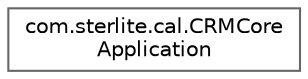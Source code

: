 digraph "Graphical Class Hierarchy"
{
 // LATEX_PDF_SIZE
  bgcolor="transparent";
  edge [fontname=Helvetica,fontsize=10,labelfontname=Helvetica,labelfontsize=10];
  node [fontname=Helvetica,fontsize=10,shape=box,height=0.2,width=0.4];
  rankdir="LR";
  Node0 [id="Node000000",label="com.sterlite.cal.CRMCore\lApplication",height=0.2,width=0.4,color="grey40", fillcolor="white", style="filled",URL="$classcom_1_1sterlite_1_1cal_1_1_c_r_m_core_application.html",tooltip=" "];
}
